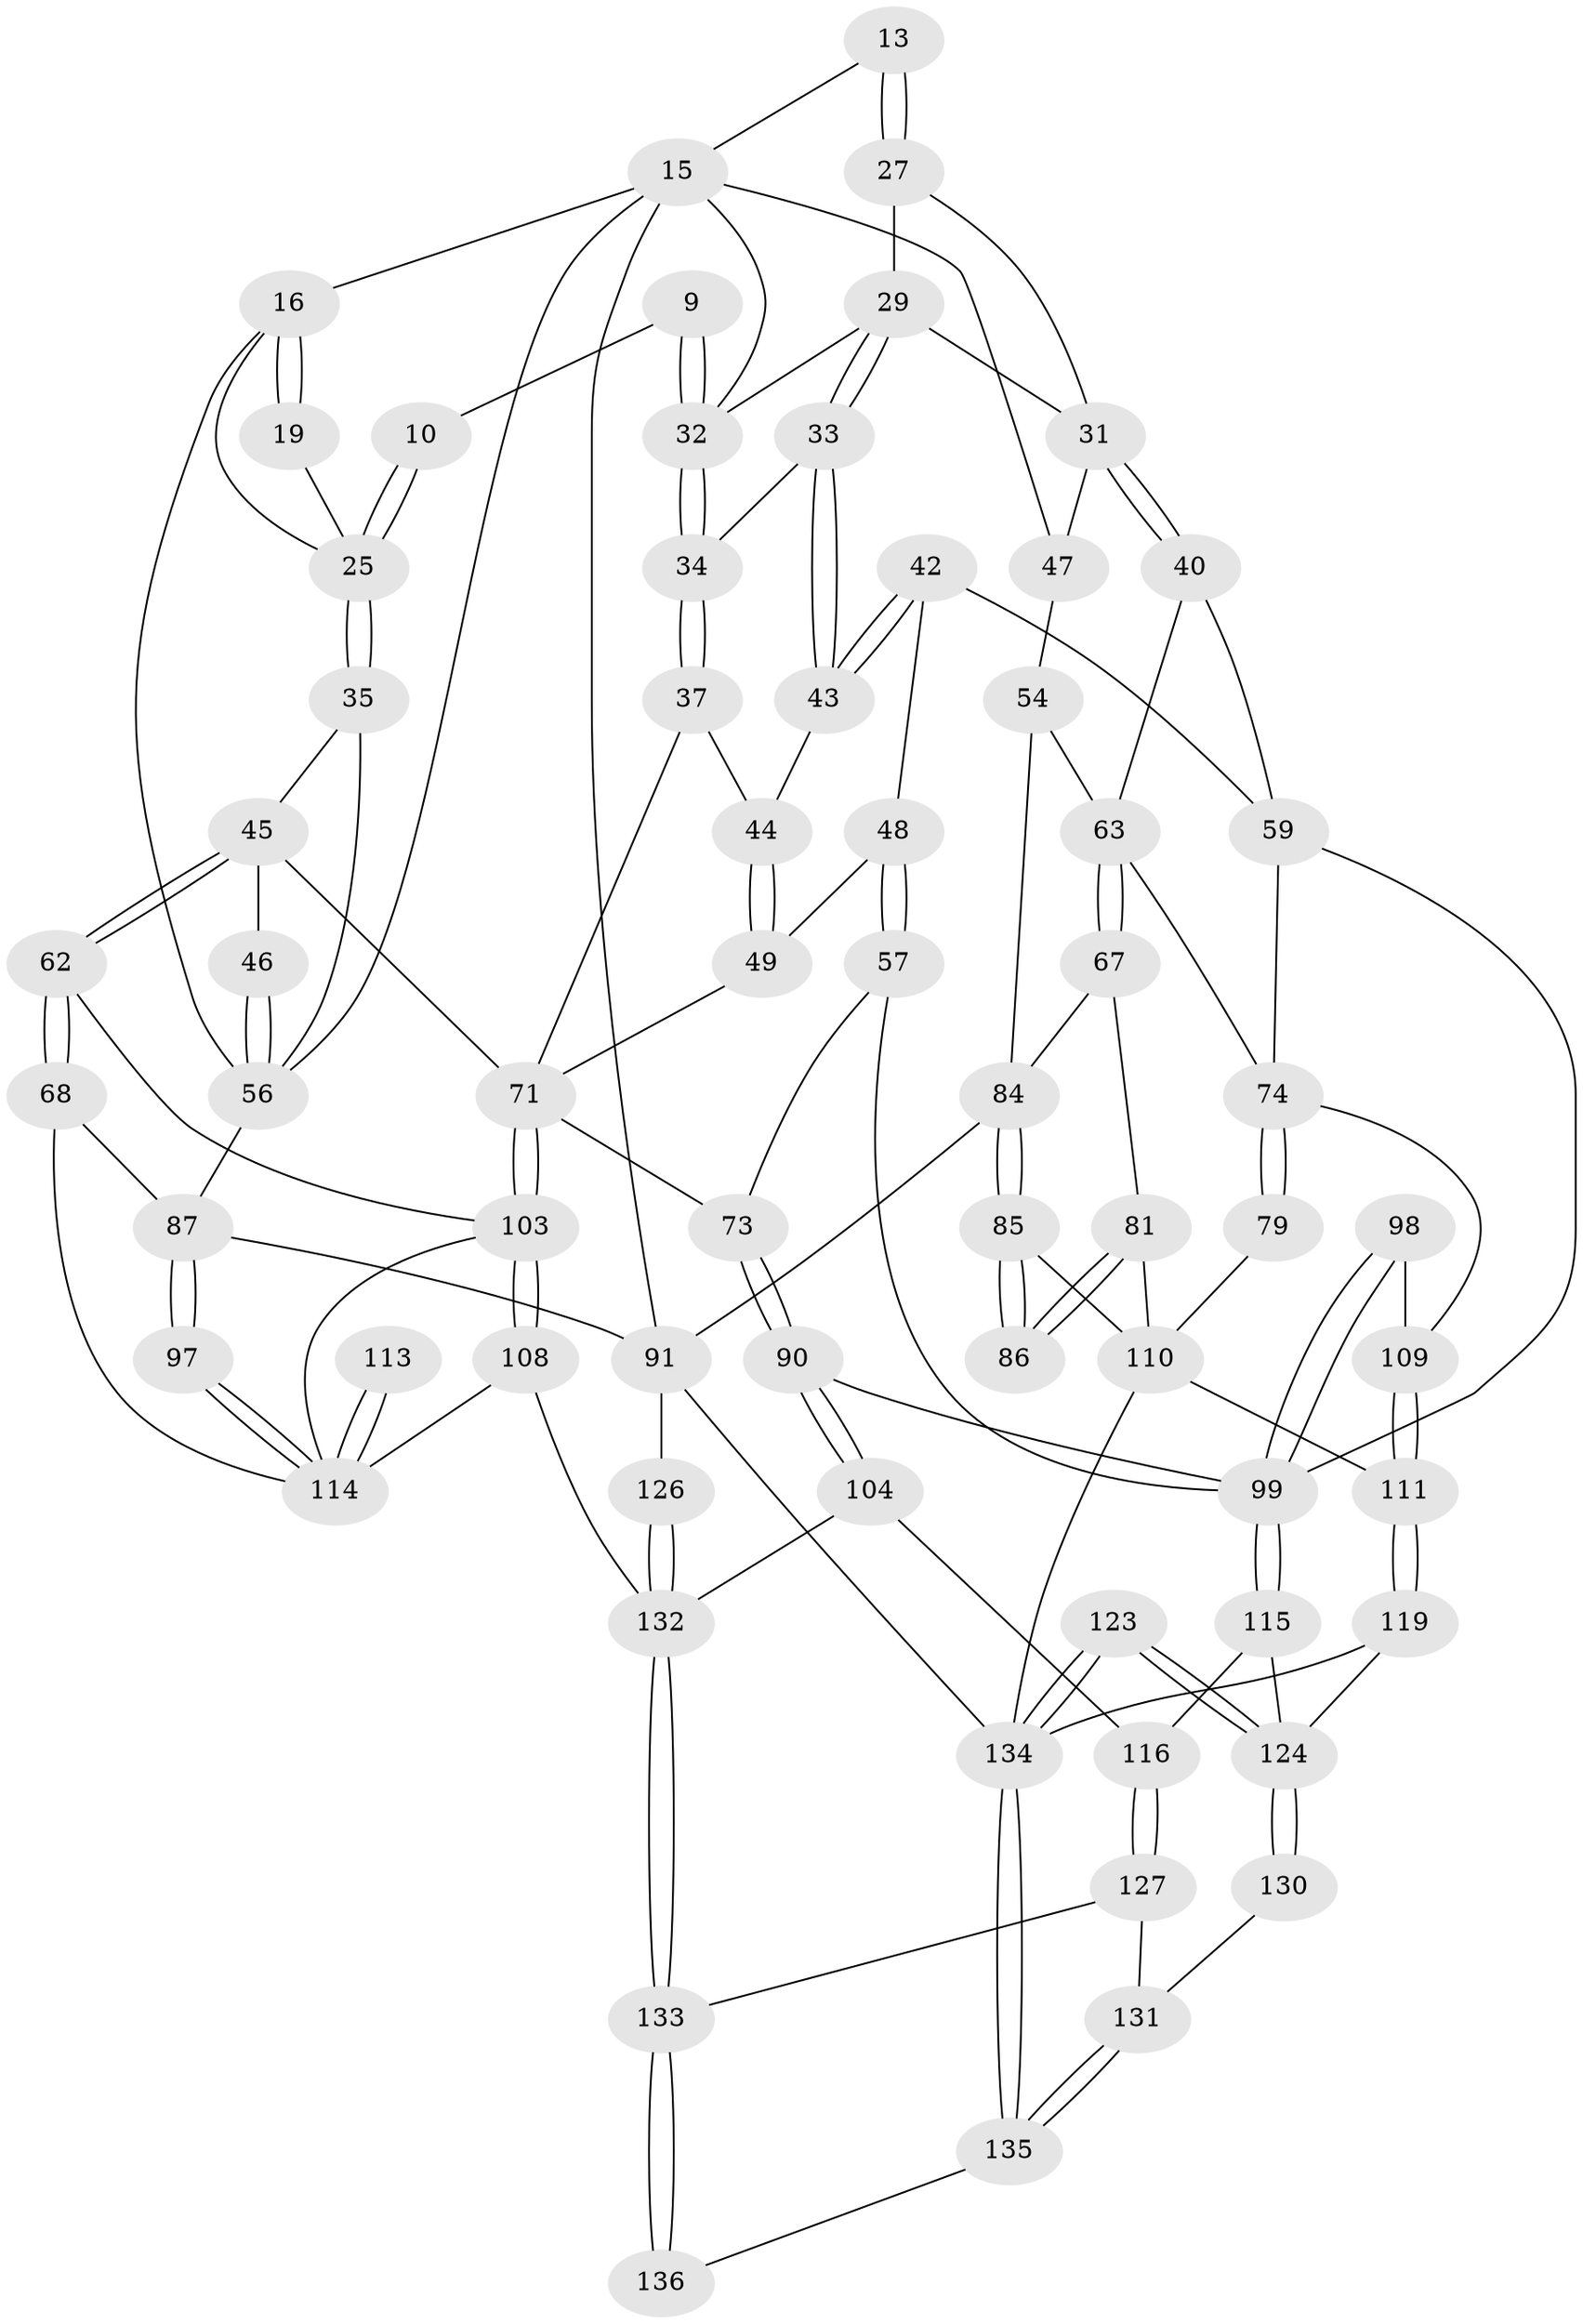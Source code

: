 // original degree distribution, {3: 0.014705882352941176, 4: 0.23529411764705882, 5: 0.5294117647058824, 6: 0.22058823529411764}
// Generated by graph-tools (version 1.1) at 2025/00/03/09/25 05:00:21]
// undirected, 68 vertices, 151 edges
graph export_dot {
graph [start="1"]
  node [color=gray90,style=filled];
  9 [pos="+0.2696340875003336+0.16752453504945874"];
  10 [pos="+0.25503136395175047+0.17463536170144983"];
  13 [pos="+1+0",super="+12+11"];
  15 [pos="+0+0",super="+2+7+14"];
  16 [pos="+0+0.1904333535229464",super="+3+4"];
  19 [pos="+0.0793031974692245+0.1282287545540254"];
  25 [pos="+0.2287772764423983+0.19308302526241983",super="+24+6"];
  27 [pos="+0.8589483140901037+0.0939296477621405",super="+26+21"];
  29 [pos="+0.5676647986700225+0.21361096291177922",super="+22+28"];
  31 [pos="+0.7741794936803955+0.32715672194230117",super="+30"];
  32 [pos="+0.41718408119750006+0.21997077780019558",super="+23+8"];
  33 [pos="+0.5217740916566+0.2948145851242622"];
  34 [pos="+0.43029108900803453+0.2695925184582814"];
  35 [pos="+0.19170709216307832+0.3086038416491219"];
  37 [pos="+0.34549195938958505+0.3815895579015276"];
  40 [pos="+0.7644114825246396+0.3504220451223823"];
  42 [pos="+0.5914880243054706+0.3847862314615248"];
  43 [pos="+0.5577618224601119+0.36038666862067"];
  44 [pos="+0.4098537128786926+0.4096398649068394"];
  45 [pos="+0.10128173427893562+0.5045890093405592",super="+39"];
  46 [pos="+0.0466584114569691+0.4622681989782993"];
  47 [pos="+1+0.253520984675497"];
  48 [pos="+0.4742110723025182+0.48087121418768464"];
  49 [pos="+0.4483762962233511+0.46214183506591405"];
  54 [pos="+0.9812243049591498+0.4761981191786526",super="+53"];
  56 [pos="+0+0.332561144410902",super="+18+36"];
  57 [pos="+0.5052424570801836+0.572916938889406"];
  59 [pos="+0.6427750564005915+0.5135584241304729",super="+41"];
  62 [pos="+0.11763904103821649+0.5562772220131665"];
  63 [pos="+0.8396996001948636+0.5474285655185768",super="+55"];
  67 [pos="+0.8926578708801387+0.5837182994069977"];
  68 [pos="+0+0.5960353039803203"];
  71 [pos="+0.3303507451521642+0.6660563984362915",super="+70+52"];
  73 [pos="+0.41720561158783614+0.6509852776074737",super="+58"];
  74 [pos="+0.7142051317612834+0.6848237779022249",super="+65+64"];
  79 [pos="+0.7359385427378596+0.6930261609180631",super="+78"];
  81 [pos="+0.8265188362463125+0.6860990316913449",super="+80"];
  84 [pos="+1+0.7243154557768776",super="+66+83"];
  85 [pos="+0.9698224070755458+0.7683228515882013"];
  86 [pos="+0.9680494352717661+0.7668240283385899"];
  87 [pos="+0+1",super="+69"];
  90 [pos="+0.4626591619497844+0.7396018715457657"];
  91 [pos="+1+1",super="+88"];
  97 [pos="+0+1"];
  98 [pos="+0.5982331460918456+0.787599238046636",super="+76"];
  99 [pos="+0.5628794782565926+0.797958156442887",super="+89+77"];
  103 [pos="+0.2833096634453967+0.7546992463757722",super="+92+72"];
  104 [pos="+0.48527847484723885+0.8208678846130939"];
  108 [pos="+0.2833434359842978+0.8241287026670164"];
  109 [pos="+0.6580133661748879+0.7806573653140392",super="+75"];
  110 [pos="+0.7532182837310718+0.7952267882021352",super="+102"];
  111 [pos="+0.7063241512714327+0.8168414795576038"];
  113 [pos="+0.12894624255835946+0.703632801466251"];
  114 [pos="+0.10657116100322321+0.8494284256020234",super="+112+93+96"];
  115 [pos="+0.5259940191174305+0.8270683833755719"];
  116 [pos="+0.4979868580329013+0.8261097680805564"];
  119 [pos="+0.7053828476365199+0.8667404951199157"];
  123 [pos="+0.7676765784218913+1"];
  124 [pos="+0.665688066440228+0.9845747939875154",super="+120+121"];
  126 [pos="+0.06501279137520045+1"];
  127 [pos="+0.48768737036058146+0.9189099293867682"];
  130 [pos="+0.58281204821159+0.9239652909935487"];
  131 [pos="+0.5478053057424089+0.9989071074730196"];
  132 [pos="+0.29416024697870824+1",super="+106+107+105"];
  133 [pos="+0.34684868368086347+1",super="+129+128"];
  134 [pos="+0.791907817969046+1",super="+125+117+122"];
  135 [pos="+0.5058907967869025+1"];
  136 [pos="+0.4627571084336884+1"];
  9 -- 10;
  9 -- 32 [weight=2];
  9 -- 32;
  10 -- 25 [weight=2];
  10 -- 25;
  13 -- 27 [weight=3];
  13 -- 27;
  13 -- 15 [weight=2];
  15 -- 16;
  15 -- 91 [weight=2];
  15 -- 47;
  15 -- 32;
  15 -- 56;
  16 -- 19 [weight=2];
  16 -- 19;
  16 -- 25;
  16 -- 56;
  19 -- 25;
  25 -- 35;
  25 -- 35;
  27 -- 29 [weight=2];
  27 -- 31;
  29 -- 33;
  29 -- 33;
  29 -- 32;
  29 -- 31;
  31 -- 40;
  31 -- 40;
  31 -- 47;
  32 -- 34;
  32 -- 34;
  33 -- 34;
  33 -- 43;
  33 -- 43;
  34 -- 37;
  34 -- 37;
  35 -- 56;
  35 -- 45;
  37 -- 44;
  37 -- 71;
  40 -- 59;
  40 -- 63;
  42 -- 43;
  42 -- 43;
  42 -- 48;
  42 -- 59;
  43 -- 44;
  44 -- 49;
  44 -- 49;
  45 -- 46;
  45 -- 62;
  45 -- 62;
  45 -- 71;
  46 -- 56 [weight=2];
  46 -- 56;
  47 -- 54;
  48 -- 49;
  48 -- 57;
  48 -- 57;
  49 -- 71;
  54 -- 84 [weight=2];
  54 -- 63;
  56 -- 87;
  57 -- 73;
  57 -- 99;
  59 -- 74;
  59 -- 99;
  62 -- 68;
  62 -- 68;
  62 -- 103;
  63 -- 67;
  63 -- 67;
  63 -- 74;
  67 -- 81;
  67 -- 84;
  68 -- 87;
  68 -- 114;
  71 -- 103 [weight=3];
  71 -- 103;
  71 -- 73 [weight=2];
  73 -- 90;
  73 -- 90;
  74 -- 79 [weight=2];
  74 -- 79;
  74 -- 109;
  79 -- 110 [weight=2];
  81 -- 86 [weight=2];
  81 -- 86;
  81 -- 110;
  84 -- 85;
  84 -- 85;
  84 -- 91;
  85 -- 86;
  85 -- 86;
  85 -- 110;
  87 -- 97;
  87 -- 97;
  87 -- 91;
  90 -- 104;
  90 -- 104;
  90 -- 99;
  91 -- 126;
  91 -- 134;
  97 -- 114 [weight=2];
  97 -- 114;
  98 -- 99 [weight=2];
  98 -- 99;
  98 -- 109 [weight=2];
  99 -- 115;
  99 -- 115;
  103 -- 108;
  103 -- 108;
  103 -- 114;
  104 -- 116;
  104 -- 132;
  108 -- 132;
  108 -- 114;
  109 -- 111;
  109 -- 111;
  110 -- 111;
  110 -- 134 [weight=2];
  111 -- 119;
  111 -- 119;
  113 -- 114 [weight=3];
  113 -- 114;
  115 -- 116;
  115 -- 124;
  116 -- 127;
  116 -- 127;
  119 -- 124;
  119 -- 134;
  123 -- 124;
  123 -- 124;
  123 -- 134 [weight=2];
  123 -- 134;
  124 -- 130 [weight=2];
  124 -- 130;
  126 -- 132 [weight=2];
  126 -- 132;
  127 -- 131;
  127 -- 133;
  130 -- 131;
  131 -- 135;
  131 -- 135;
  132 -- 133 [weight=2];
  132 -- 133;
  133 -- 136 [weight=2];
  133 -- 136;
  134 -- 135;
  134 -- 135;
  135 -- 136;
}
